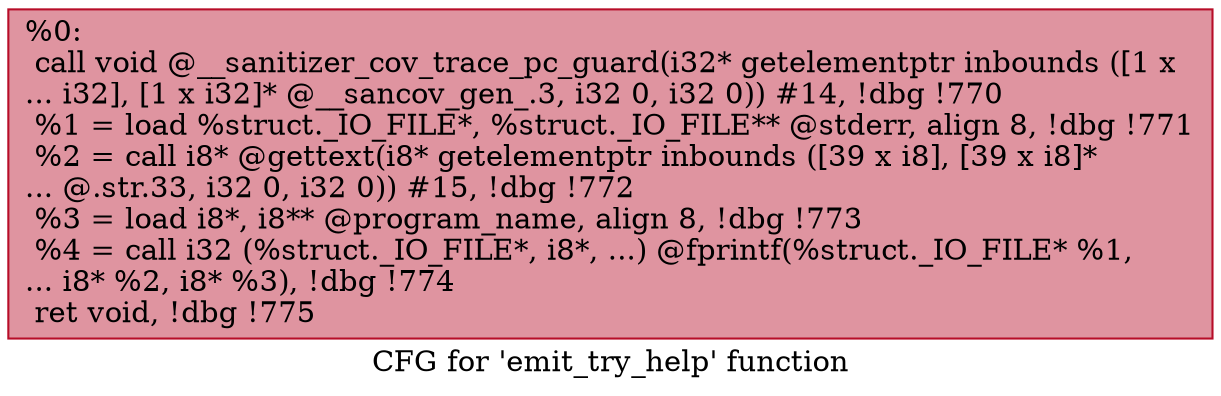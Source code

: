 digraph "CFG for 'emit_try_help' function" {
	label="CFG for 'emit_try_help' function";

	Node0x555555698070 [shape=record,color="#b70d28ff", style=filled, fillcolor="#b70d2870",label="{%0:\l  call void @__sanitizer_cov_trace_pc_guard(i32* getelementptr inbounds ([1 x\l... i32], [1 x i32]* @__sancov_gen_.3, i32 0, i32 0)) #14, !dbg !770\l  %1 = load %struct._IO_FILE*, %struct._IO_FILE** @stderr, align 8, !dbg !771\l  %2 = call i8* @gettext(i8* getelementptr inbounds ([39 x i8], [39 x i8]*\l... @.str.33, i32 0, i32 0)) #15, !dbg !772\l  %3 = load i8*, i8** @program_name, align 8, !dbg !773\l  %4 = call i32 (%struct._IO_FILE*, i8*, ...) @fprintf(%struct._IO_FILE* %1,\l... i8* %2, i8* %3), !dbg !774\l  ret void, !dbg !775\l}"];
}
